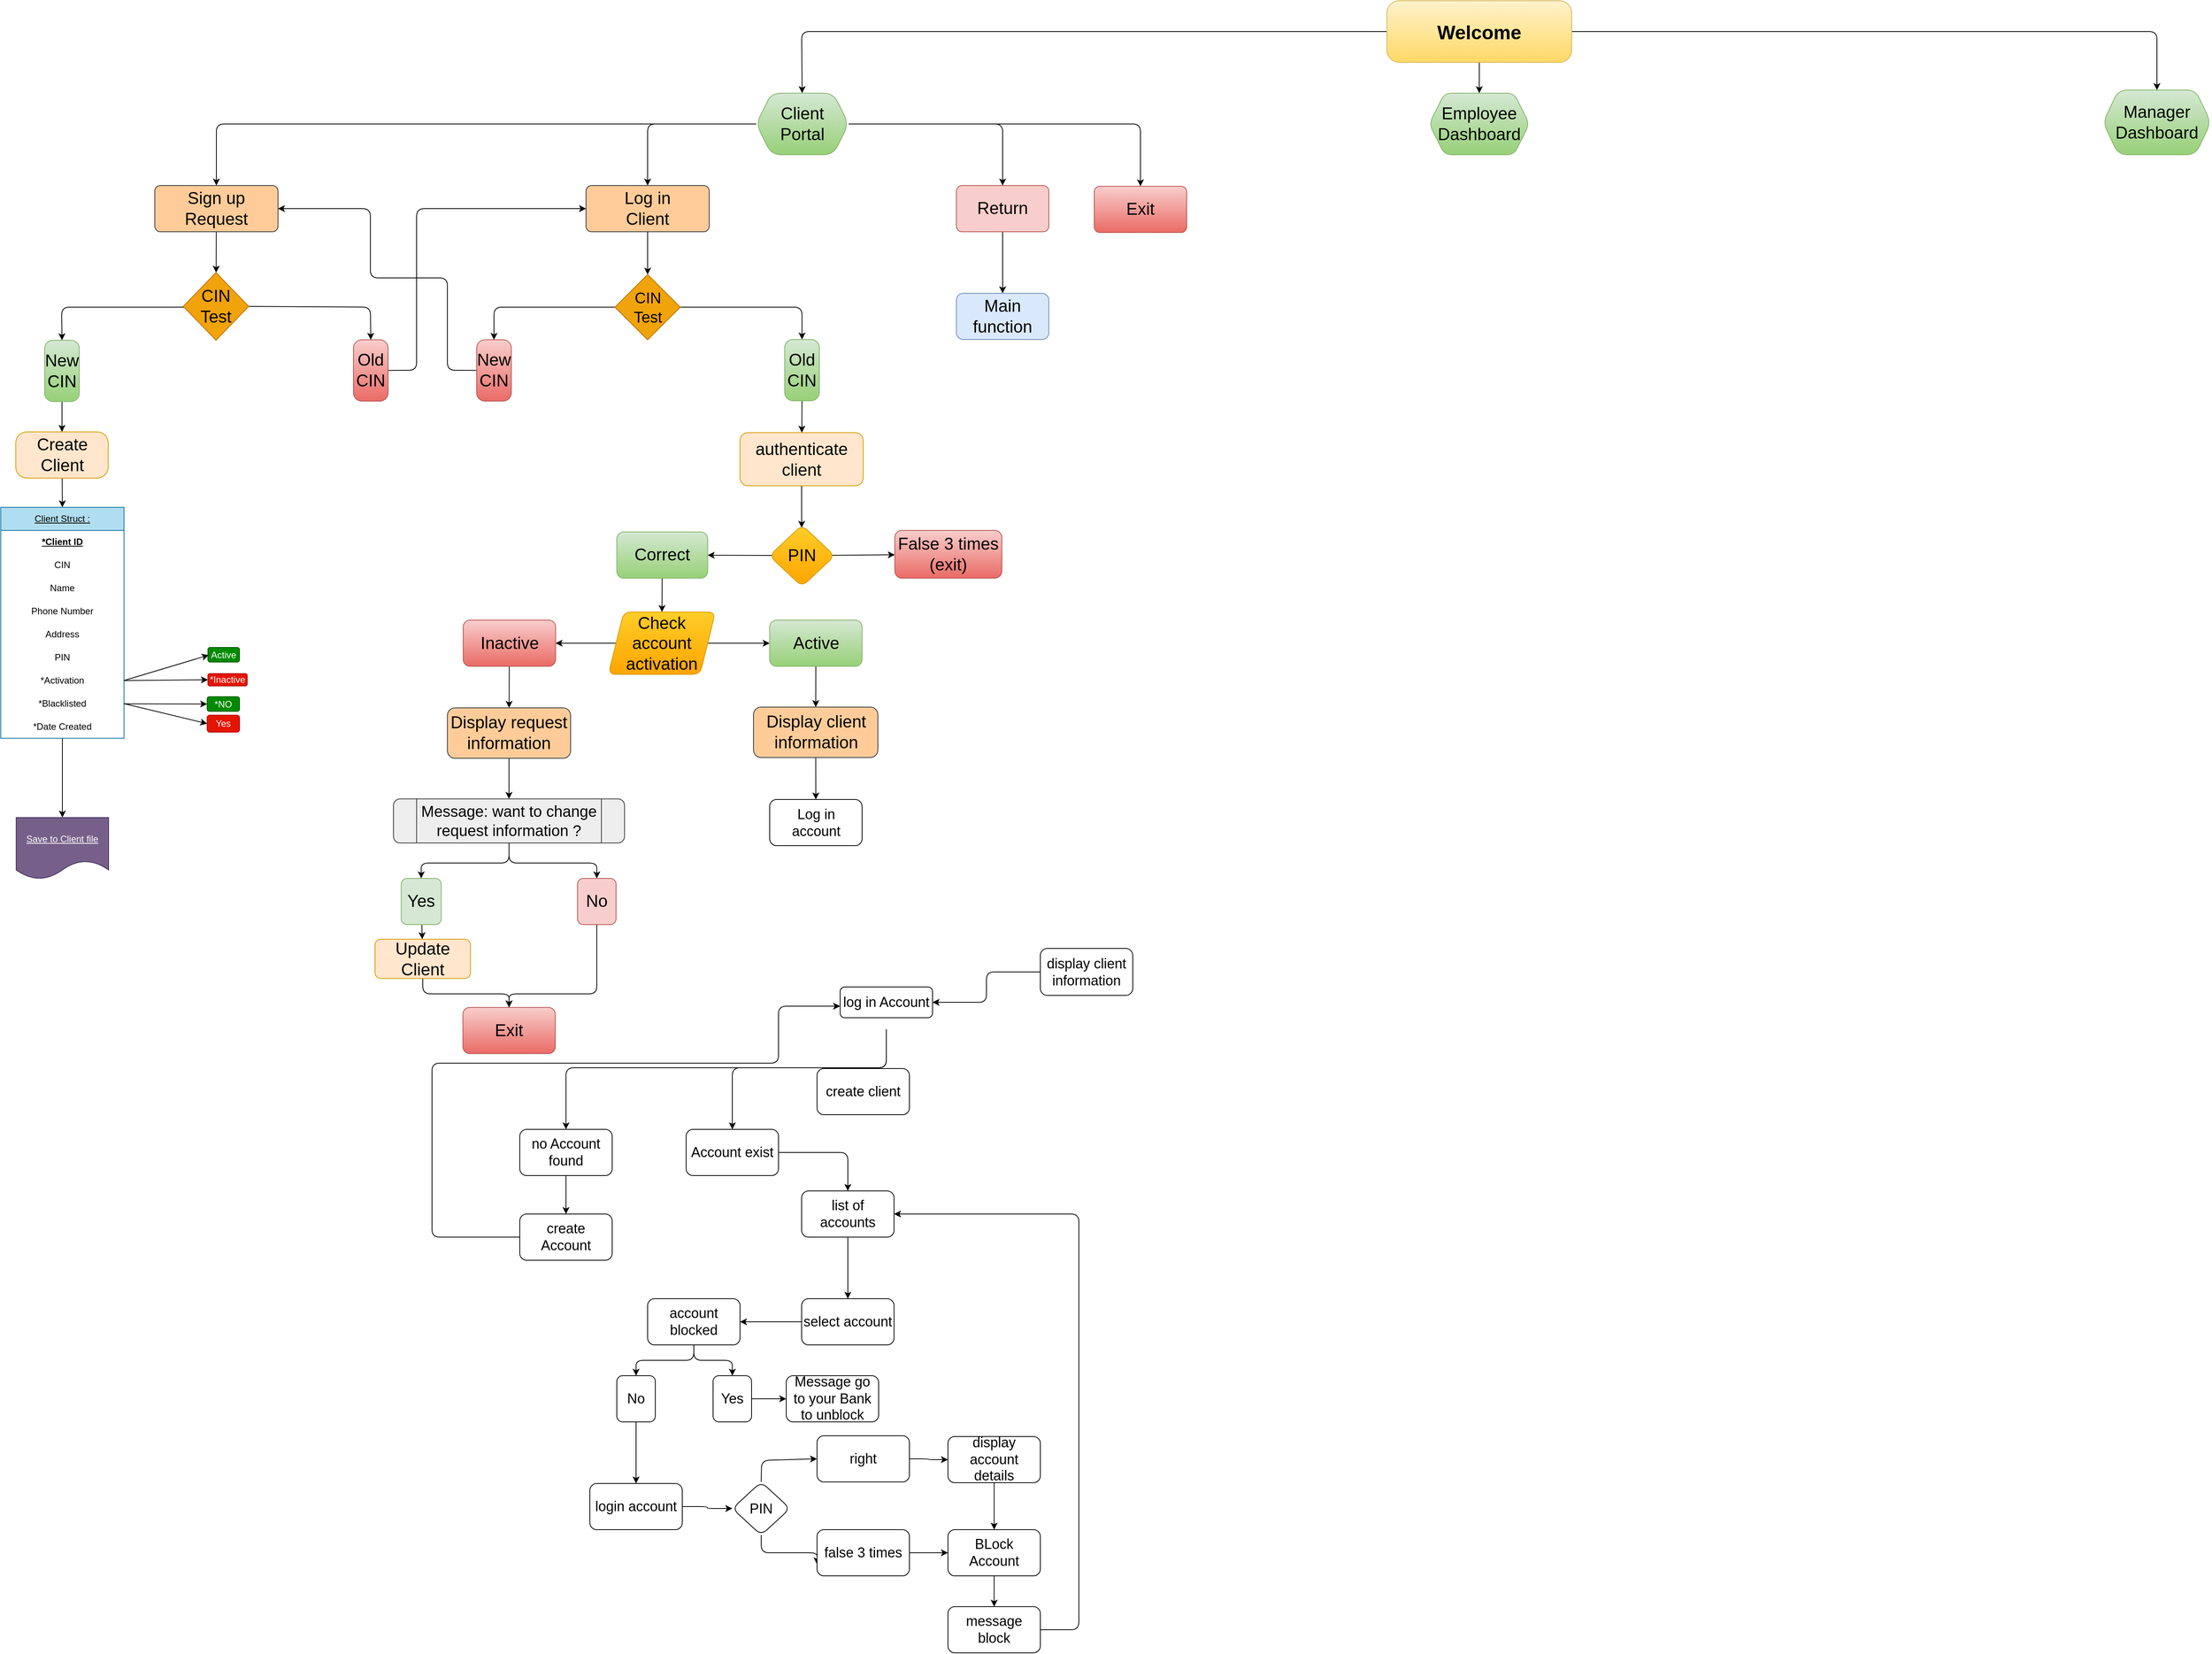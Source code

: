<mxfile>
    <diagram id="741Hk9d9JGMTM8NXiiLr" name="Page-1">
        <mxGraphModel dx="2533" dy="364" grid="1" gridSize="10" guides="1" tooltips="1" connect="1" arrows="1" fold="1" page="1" pageScale="1" pageWidth="850" pageHeight="1100" math="0" shadow="0">
            <root>
                <mxCell id="0"/>
                <mxCell id="1" parent="0"/>
                <mxCell id="2" value="" style="edgeStyle=none;html=1;exitX=0;exitY=0.5;exitDx=0;exitDy=0;fontSize=18;" parent="1" source="6" target="3" edge="1">
                    <mxGeometry relative="1" as="geometry">
                        <mxPoint x="280" y="40" as="sourcePoint"/>
                        <Array as="points">
                            <mxPoint x="180" y="80"/>
                            <mxPoint y="80"/>
                        </Array>
                    </mxGeometry>
                </mxCell>
                <mxCell id="84" value="" style="edgeStyle=none;html=1;fontSize=18;" parent="1" source="3" target="83" edge="1">
                    <mxGeometry relative="1" as="geometry">
                        <Array as="points">
                            <mxPoint x="261" y="200"/>
                        </Array>
                    </mxGeometry>
                </mxCell>
                <mxCell id="85" style="edgeStyle=none;html=1;exitX=1;exitY=0.5;exitDx=0;exitDy=0;entryX=0.5;entryY=0;entryDx=0;entryDy=0;fontSize=18;" parent="1" source="3" target="30" edge="1">
                    <mxGeometry relative="1" as="geometry">
                        <Array as="points">
                            <mxPoint x="440" y="200"/>
                        </Array>
                    </mxGeometry>
                </mxCell>
                <mxCell id="86" style="edgeStyle=none;html=1;fontSize=18;entryX=0.5;entryY=0;entryDx=0;entryDy=0;" parent="1" source="3" target="16" edge="1">
                    <mxGeometry relative="1" as="geometry">
                        <mxPoint x="-196" y="281" as="targetPoint"/>
                        <Array as="points">
                            <mxPoint x="-200" y="200"/>
                        </Array>
                    </mxGeometry>
                </mxCell>
                <mxCell id="87" style="edgeStyle=none;html=1;exitX=0;exitY=0.5;exitDx=0;exitDy=0;entryX=0.5;entryY=0;entryDx=0;entryDy=0;fontSize=18;" parent="1" source="3" target="19" edge="1">
                    <mxGeometry relative="1" as="geometry">
                        <Array as="points">
                            <mxPoint x="-760" y="200"/>
                        </Array>
                    </mxGeometry>
                </mxCell>
                <mxCell id="3" value="&lt;font color=&quot;#000000&quot; style=&quot;font-size: 22px;&quot;&gt;Client Portal&lt;/font&gt;" style="shape=hexagon;perimeter=hexagonPerimeter2;whiteSpace=wrap;html=1;fixedSize=1;rounded=1;arcSize=26;fontSize=18;fillColor=#d5e8d4;strokeColor=#82b366;gradientColor=#97d077;" parent="1" vertex="1">
                    <mxGeometry x="-59" y="160" width="120" height="80" as="geometry"/>
                </mxCell>
                <mxCell id="4" value="&lt;font color=&quot;#000000&quot; style=&quot;font-size: 22px;&quot;&gt;Employee Dashboard&lt;/font&gt;" style="shape=hexagon;perimeter=hexagonPerimeter2;whiteSpace=wrap;html=1;fixedSize=1;rounded=1;arcSize=19;fontSize=18;fillColor=#d5e8d4;strokeColor=#82b366;gradientColor=#97d077;" parent="1" vertex="1">
                    <mxGeometry x="815" y="160" width="130" height="80" as="geometry"/>
                </mxCell>
                <mxCell id="5" value="&lt;font color=&quot;#000000&quot; style=&quot;font-size: 22px;&quot;&gt;Manager Dashboard&lt;/font&gt;" style="shape=hexagon;perimeter=hexagonPerimeter2;whiteSpace=wrap;html=1;fixedSize=1;rounded=1;arcSize=24;fontSize=18;fillColor=#d5e8d4;strokeColor=#82b366;gradientColor=#97d077;" parent="1" vertex="1">
                    <mxGeometry x="1690" y="156" width="140" height="84" as="geometry"/>
                </mxCell>
                <mxCell id="7" value="" style="edgeStyle=none;html=1;fontSize=18;" parent="1" source="6" target="4" edge="1">
                    <mxGeometry relative="1" as="geometry"/>
                </mxCell>
                <mxCell id="8" style="edgeStyle=none;html=1;exitX=1;exitY=0.5;exitDx=0;exitDy=0;fontSize=18;" parent="1" source="6" target="5" edge="1">
                    <mxGeometry relative="1" as="geometry">
                        <Array as="points">
                            <mxPoint x="700" y="80"/>
                            <mxPoint x="1760" y="80"/>
                        </Array>
                    </mxGeometry>
                </mxCell>
                <mxCell id="6" value="&lt;b&gt;&lt;font color=&quot;#000000&quot; style=&quot;font-size: 25px;&quot;&gt;Welcome&lt;/font&gt;&lt;/b&gt;" style="rounded=1;whiteSpace=wrap;html=1;arcSize=20;fontSize=18;fillColor=#fff2cc;strokeColor=#d6b656;gradientColor=#ffd966;" parent="1" vertex="1">
                    <mxGeometry x="760" y="40" width="240" height="80" as="geometry"/>
                </mxCell>
                <mxCell id="15" value="" style="edgeStyle=orthogonalEdgeStyle;html=1;fontSize=18;" parent="1" source="16" target="78" edge="1">
                    <mxGeometry relative="1" as="geometry"/>
                </mxCell>
                <mxCell id="16" value="&lt;font color=&quot;#000000&quot; style=&quot;font-size: 22px;&quot;&gt;Log in&lt;br&gt;Client&lt;/font&gt;" style="rounded=1;whiteSpace=wrap;html=1;fontSize=18;fillColor=#ffcc99;strokeColor=#36393d;arcSize=12;" parent="1" vertex="1">
                    <mxGeometry x="-280" y="280" width="160" height="60" as="geometry"/>
                </mxCell>
                <mxCell id="18" value="" style="edgeStyle=none;html=1;fontSize=18;" parent="1" source="19" target="44" edge="1">
                    <mxGeometry relative="1" as="geometry"/>
                </mxCell>
                <mxCell id="19" value="&lt;font color=&quot;#000000&quot; style=&quot;font-size: 22px;&quot;&gt;Sign up&lt;br&gt;Request&lt;/font&gt;" style="rounded=1;whiteSpace=wrap;html=1;fontSize=18;arcSize=12;fillColor=#ffcc99;strokeColor=#36393d;" parent="1" vertex="1">
                    <mxGeometry x="-840" y="280" width="160" height="60" as="geometry"/>
                </mxCell>
                <mxCell id="88" style="edgeStyle=none;html=1;entryX=0;entryY=0.5;entryDx=0;entryDy=0;fontSize=18;exitX=1;exitY=0.5;exitDx=0;exitDy=0;" parent="1" source="89" target="16" edge="1">
                    <mxGeometry relative="1" as="geometry">
                        <mxPoint x="-540" y="520" as="sourcePoint"/>
                        <Array as="points">
                            <mxPoint x="-500" y="520"/>
                            <mxPoint x="-500" y="310"/>
                        </Array>
                    </mxGeometry>
                </mxCell>
                <mxCell id="25" value="create client" style="rounded=1;whiteSpace=wrap;html=1;fontSize=18;" parent="1" vertex="1">
                    <mxGeometry x="20" y="1427" width="120" height="60" as="geometry"/>
                </mxCell>
                <mxCell id="26" value="" style="edgeStyle=none;html=1;entryX=0.5;entryY=0;entryDx=0;entryDy=0;fontSize=18;" parent="1" source="27" target="29" edge="1">
                    <mxGeometry relative="1" as="geometry">
                        <mxPoint x="50" y="1522" as="targetPoint"/>
                        <Array as="points">
                            <mxPoint x="60" y="1536"/>
                        </Array>
                    </mxGeometry>
                </mxCell>
                <mxCell id="27" value="Account exist" style="rounded=1;whiteSpace=wrap;html=1;fontSize=18;" parent="1" vertex="1">
                    <mxGeometry x="-150" y="1506" width="120" height="60" as="geometry"/>
                </mxCell>
                <mxCell id="28" value="" style="edgeStyle=none;html=1;fontSize=18;" parent="1" source="29" target="32" edge="1">
                    <mxGeometry relative="1" as="geometry"/>
                </mxCell>
                <mxCell id="29" value="list of accounts" style="rounded=1;whiteSpace=wrap;html=1;fontSize=18;" parent="1" vertex="1">
                    <mxGeometry y="1586" width="120" height="60" as="geometry"/>
                </mxCell>
                <mxCell id="30" value="&lt;font style=&quot;font-size: 22px;&quot; color=&quot;#000000&quot;&gt;Exit&lt;/font&gt;" style="whiteSpace=wrap;html=1;rounded=1;fontSize=18;fillColor=#f8cecc;strokeColor=#b85450;arcSize=12;gradientColor=#ea6b66;" parent="1" vertex="1">
                    <mxGeometry x="380" y="281" width="120" height="60" as="geometry"/>
                </mxCell>
                <mxCell id="31" value="" style="edgeStyle=none;html=1;fontSize=18;" parent="1" source="32" target="35" edge="1">
                    <mxGeometry relative="1" as="geometry"/>
                </mxCell>
                <mxCell id="32" value="select account" style="whiteSpace=wrap;html=1;rounded=1;fontSize=18;" parent="1" vertex="1">
                    <mxGeometry y="1726" width="120" height="60" as="geometry"/>
                </mxCell>
                <mxCell id="33" value="" style="edgeStyle=none;html=1;fontSize=18;" parent="1" source="35" target="37" edge="1">
                    <mxGeometry relative="1" as="geometry">
                        <Array as="points">
                            <mxPoint x="-140" y="1806"/>
                            <mxPoint x="-215" y="1806"/>
                        </Array>
                    </mxGeometry>
                </mxCell>
                <mxCell id="34" value="" style="edgeStyle=none;html=1;exitX=0.5;exitY=1;exitDx=0;exitDy=0;fontSize=18;" parent="1" source="35" target="39" edge="1">
                    <mxGeometry relative="1" as="geometry">
                        <Array as="points">
                            <mxPoint x="-140" y="1806"/>
                            <mxPoint x="-90" y="1806"/>
                        </Array>
                    </mxGeometry>
                </mxCell>
                <mxCell id="35" value="account blocked" style="whiteSpace=wrap;html=1;rounded=1;fontSize=18;" parent="1" vertex="1">
                    <mxGeometry x="-200" y="1726" width="120" height="60" as="geometry"/>
                </mxCell>
                <mxCell id="36" value="" style="edgeStyle=none;html=1;fontSize=18;" parent="1" source="37" target="41" edge="1">
                    <mxGeometry relative="1" as="geometry"/>
                </mxCell>
                <mxCell id="37" value="No" style="whiteSpace=wrap;html=1;rounded=1;fontSize=18;" parent="1" vertex="1">
                    <mxGeometry x="-240" y="1826" width="50" height="60" as="geometry"/>
                </mxCell>
                <mxCell id="38" value="" style="edgeStyle=none;html=1;fontSize=18;" parent="1" source="39" target="81" edge="1">
                    <mxGeometry relative="1" as="geometry"/>
                </mxCell>
                <mxCell id="39" value="Yes" style="whiteSpace=wrap;html=1;rounded=1;fontSize=18;" parent="1" vertex="1">
                    <mxGeometry x="-115" y="1826" width="50" height="60" as="geometry"/>
                </mxCell>
                <mxCell id="40" value="" style="edgeStyle=orthogonalEdgeStyle;html=1;fontSize=18;" parent="1" source="41" target="69" edge="1">
                    <mxGeometry relative="1" as="geometry"/>
                </mxCell>
                <mxCell id="41" value="login account" style="whiteSpace=wrap;html=1;rounded=1;fontSize=18;" parent="1" vertex="1">
                    <mxGeometry x="-275" y="1966" width="120" height="60" as="geometry"/>
                </mxCell>
                <mxCell id="42" style="edgeStyle=none;html=1;exitX=0;exitY=0.5;exitDx=0;exitDy=0;fontSize=18;entryX=0.5;entryY=0;entryDx=0;entryDy=0;" parent="1" target="92" edge="1">
                    <mxGeometry relative="1" as="geometry">
                        <mxPoint x="-801" y="438" as="sourcePoint"/>
                        <mxPoint x="-964.5" y="488" as="targetPoint"/>
                        <Array as="points">
                            <mxPoint x="-961" y="438"/>
                        </Array>
                    </mxGeometry>
                </mxCell>
                <mxCell id="43" style="edgeStyle=none;html=1;exitX=1;exitY=0.5;exitDx=0;exitDy=0;fontSize=18;entryX=0.5;entryY=0;entryDx=0;entryDy=0;" parent="1" source="44" target="89" edge="1">
                    <mxGeometry relative="1" as="geometry">
                        <mxPoint x="-560" y="480" as="targetPoint"/>
                        <Array as="points">
                            <mxPoint x="-560" y="438"/>
                        </Array>
                    </mxGeometry>
                </mxCell>
                <mxCell id="44" value="&lt;font style=&quot;font-size: 22px;&quot;&gt;CIN&lt;br&gt;Test&lt;/font&gt;" style="rhombus;whiteSpace=wrap;html=1;rounded=1;fontSize=18;arcSize=0;fillColor=#f0a30a;fontColor=#000000;strokeColor=#BD7000;" parent="1" vertex="1">
                    <mxGeometry x="-803" y="393" width="85" height="88" as="geometry"/>
                </mxCell>
                <mxCell id="93" style="edgeStyle=none;html=1;fontSize=18;" parent="1" source="46" edge="1">
                    <mxGeometry relative="1" as="geometry">
                        <mxPoint x="-402.5" y="560" as="targetPoint"/>
                    </mxGeometry>
                </mxCell>
                <mxCell id="161" style="edgeStyle=none;html=1;entryX=1;entryY=0.5;entryDx=0;entryDy=0;" parent="1" source="46" target="19" edge="1">
                    <mxGeometry relative="1" as="geometry">
                        <mxPoint x="-680.0" y="310" as="targetPoint"/>
                        <Array as="points">
                            <mxPoint x="-460" y="520"/>
                            <mxPoint x="-460" y="400"/>
                            <mxPoint x="-560" y="400"/>
                            <mxPoint x="-560" y="310"/>
                        </Array>
                    </mxGeometry>
                </mxCell>
                <mxCell id="46" value="&lt;font style=&quot;font-size: 22px;&quot; color=&quot;#000000&quot;&gt;New&lt;br&gt;CIN&lt;/font&gt;" style="whiteSpace=wrap;html=1;rounded=1;fontSize=18;arcSize=24;fillColor=#f8cecc;strokeColor=#b85450;gradientColor=#ea6b66;" parent="1" vertex="1">
                    <mxGeometry x="-422" y="480.38" width="45" height="79.62" as="geometry"/>
                </mxCell>
                <mxCell id="47" style="edgeStyle=none;html=1;exitX=1;exitY=0.5;exitDx=0;exitDy=0;entryX=1;entryY=0.5;entryDx=0;entryDy=0;fontSize=18;" parent="1" source="82" target="29" edge="1">
                    <mxGeometry relative="1" as="geometry">
                        <Array as="points">
                            <mxPoint x="360" y="2156"/>
                            <mxPoint x="360" y="1616"/>
                        </Array>
                    </mxGeometry>
                </mxCell>
                <mxCell id="48" value="" style="edgeStyle=none;html=1;fontSize=18;" parent="1" source="49" target="82" edge="1">
                    <mxGeometry relative="1" as="geometry"/>
                </mxCell>
                <mxCell id="49" value="BLock Account" style="whiteSpace=wrap;html=1;rounded=1;fontSize=18;" parent="1" vertex="1">
                    <mxGeometry x="190" y="2026" width="120" height="60" as="geometry"/>
                </mxCell>
                <mxCell id="50" value="" style="edgeStyle=none;html=1;fontSize=18;" parent="1" source="51" target="53" edge="1">
                    <mxGeometry relative="1" as="geometry"/>
                </mxCell>
                <mxCell id="51" value="no Account found" style="whiteSpace=wrap;html=1;rounded=1;fontSize=18;" parent="1" vertex="1">
                    <mxGeometry x="-366" y="1506" width="120" height="60" as="geometry"/>
                </mxCell>
                <mxCell id="52" style="html=1;exitX=0;exitY=0.5;exitDx=0;exitDy=0;entryX=0;entryY=0.25;entryDx=0;entryDy=0;fontSize=18;" parent="1" source="53" edge="1">
                    <mxGeometry relative="1" as="geometry">
                        <Array as="points">
                            <mxPoint x="-480" y="1646"/>
                            <mxPoint x="-480" y="1420"/>
                            <mxPoint x="-440" y="1420"/>
                            <mxPoint x="-30" y="1420"/>
                            <mxPoint x="-30" y="1346"/>
                        </Array>
                        <mxPoint x="50" y="1346.0" as="targetPoint"/>
                    </mxGeometry>
                </mxCell>
                <mxCell id="53" value="create Account" style="whiteSpace=wrap;html=1;rounded=1;fontSize=18;" parent="1" vertex="1">
                    <mxGeometry x="-366" y="1616" width="120" height="60" as="geometry"/>
                </mxCell>
                <mxCell id="54" style="edgeStyle=orthogonalEdgeStyle;html=1;exitX=0;exitY=0.5;exitDx=0;exitDy=0;entryX=1;entryY=0.5;entryDx=0;entryDy=0;fontSize=18;" parent="1" source="55" target="58" edge="1">
                    <mxGeometry relative="1" as="geometry"/>
                </mxCell>
                <mxCell id="55" value="display client information" style="whiteSpace=wrap;html=1;rounded=1;fontSize=18;" parent="1" vertex="1">
                    <mxGeometry x="310" y="1271" width="120" height="61" as="geometry"/>
                </mxCell>
                <mxCell id="56" style="edgeStyle=orthogonalEdgeStyle;html=1;exitX=0.5;exitY=1;exitDx=0;exitDy=0;fontSize=18;" parent="1" target="51" edge="1">
                    <mxGeometry relative="1" as="geometry">
                        <Array as="points">
                            <mxPoint x="110" y="1426"/>
                            <mxPoint x="-306" y="1426"/>
                        </Array>
                        <mxPoint x="110" y="1376.0" as="sourcePoint"/>
                    </mxGeometry>
                </mxCell>
                <mxCell id="57" style="edgeStyle=orthogonalEdgeStyle;html=1;exitX=0.5;exitY=1;exitDx=0;exitDy=0;entryX=0.5;entryY=0;entryDx=0;entryDy=0;fontSize=18;" parent="1" target="27" edge="1">
                    <mxGeometry relative="1" as="geometry">
                        <mxPoint x="-90" y="1496" as="targetPoint"/>
                        <Array as="points">
                            <mxPoint x="110" y="1426"/>
                            <mxPoint x="-90" y="1426"/>
                        </Array>
                        <mxPoint x="110" y="1376.0" as="sourcePoint"/>
                    </mxGeometry>
                </mxCell>
                <mxCell id="58" value="log in Account" style="rounded=1;whiteSpace=wrap;html=1;fontSize=18;" parent="1" vertex="1">
                    <mxGeometry x="50" y="1321" width="120" height="40" as="geometry"/>
                </mxCell>
                <mxCell id="59" value="" style="edgeStyle=orthogonalEdgeStyle;html=1;fontSize=18;entryX=0.495;entryY=0.044;entryDx=0;entryDy=0;entryPerimeter=0;" parent="1" source="60" target="63" edge="1">
                    <mxGeometry relative="1" as="geometry">
                        <mxPoint x="1" y="720" as="targetPoint"/>
                    </mxGeometry>
                </mxCell>
                <mxCell id="60" value="&lt;font color=&quot;#000000&quot; style=&quot;font-size: 22px;&quot;&gt;authenticate client&lt;/font&gt;" style="whiteSpace=wrap;html=1;rounded=1;fontSize=18;fillColor=#ffe6cc;strokeColor=#d79b00;" parent="1" vertex="1">
                    <mxGeometry x="-80" y="601" width="160" height="69" as="geometry"/>
                </mxCell>
                <mxCell id="167" value="" style="edgeStyle=none;html=1;exitX=0.96;exitY=0.492;exitDx=0;exitDy=0;exitPerimeter=0;" parent="1" source="63" target="66" edge="1">
                    <mxGeometry relative="1" as="geometry"/>
                </mxCell>
                <mxCell id="168" value="" style="edgeStyle=none;html=1;exitX=0.043;exitY=0.493;exitDx=0;exitDy=0;exitPerimeter=0;" parent="1" source="63" target="65" edge="1">
                    <mxGeometry relative="1" as="geometry"/>
                </mxCell>
                <mxCell id="63" value="&lt;font color=&quot;#000000&quot; style=&quot;font-size: 22px;&quot;&gt;PIN&lt;/font&gt;" style="rhombus;whiteSpace=wrap;html=1;rounded=1;fontSize=18;fillColor=#ffcd28;gradientColor=#ffa500;strokeColor=#d79b00;" parent="1" vertex="1">
                    <mxGeometry x="-42" y="721" width="85" height="80" as="geometry"/>
                </mxCell>
                <mxCell id="175" value="" style="edgeStyle=none;html=1;" parent="1" source="65" target="174" edge="1">
                    <mxGeometry relative="1" as="geometry"/>
                </mxCell>
                <mxCell id="65" value="&lt;font color=&quot;#000000&quot; style=&quot;font-size: 22px;&quot;&gt;Correct&lt;/font&gt;" style="whiteSpace=wrap;html=1;rounded=1;fontSize=18;fillColor=#d5e8d4;gradientColor=#97d077;strokeColor=#82b366;" parent="1" vertex="1">
                    <mxGeometry x="-240" y="730" width="118" height="60" as="geometry"/>
                </mxCell>
                <mxCell id="66" value="&lt;font color=&quot;#000000&quot; style=&quot;font-size: 22px;&quot;&gt;False 3 times (exit)&lt;/font&gt;" style="whiteSpace=wrap;html=1;rounded=1;fontSize=18;fillColor=#f8cecc;gradientColor=#ea6b66;strokeColor=#b85450;" parent="1" vertex="1">
                    <mxGeometry x="121" y="728" width="139" height="62" as="geometry"/>
                </mxCell>
                <mxCell id="67" style="edgeStyle=orthogonalEdgeStyle;html=1;exitX=0.5;exitY=1;exitDx=0;exitDy=0;entryX=0;entryY=0.75;entryDx=0;entryDy=0;fontSize=18;" parent="1" source="69" target="71" edge="1">
                    <mxGeometry relative="1" as="geometry">
                        <Array as="points">
                            <mxPoint x="-52" y="2056"/>
                            <mxPoint x="20" y="2056"/>
                        </Array>
                    </mxGeometry>
                </mxCell>
                <mxCell id="68" style="edgeStyle=none;html=1;exitX=0.5;exitY=0;exitDx=0;exitDy=0;entryX=0;entryY=0.5;entryDx=0;entryDy=0;fontSize=18;" parent="1" source="69" target="73" edge="1">
                    <mxGeometry relative="1" as="geometry">
                        <Array as="points">
                            <mxPoint x="-52" y="1936"/>
                        </Array>
                    </mxGeometry>
                </mxCell>
                <mxCell id="69" value="PIN" style="rhombus;whiteSpace=wrap;html=1;rounded=1;fontSize=18;" parent="1" vertex="1">
                    <mxGeometry x="-90" y="1964" width="75" height="69" as="geometry"/>
                </mxCell>
                <mxCell id="70" value="" style="edgeStyle=orthogonalEdgeStyle;html=1;fontSize=18;" parent="1" source="71" target="49" edge="1">
                    <mxGeometry relative="1" as="geometry"/>
                </mxCell>
                <mxCell id="71" value="false 3 times" style="whiteSpace=wrap;html=1;rounded=1;fontSize=18;" parent="1" vertex="1">
                    <mxGeometry x="20" y="2026" width="120" height="60" as="geometry"/>
                </mxCell>
                <mxCell id="72" value="" style="edgeStyle=orthogonalEdgeStyle;html=1;fontSize=18;" parent="1" source="73" target="75" edge="1">
                    <mxGeometry relative="1" as="geometry"/>
                </mxCell>
                <mxCell id="73" value="right" style="whiteSpace=wrap;html=1;rounded=1;fontSize=18;" parent="1" vertex="1">
                    <mxGeometry x="20" y="1904" width="120" height="60" as="geometry"/>
                </mxCell>
                <mxCell id="74" value="" style="edgeStyle=none;html=1;fontSize=18;" parent="1" source="75" target="49" edge="1">
                    <mxGeometry relative="1" as="geometry"/>
                </mxCell>
                <mxCell id="75" value="display account details" style="whiteSpace=wrap;html=1;rounded=1;fontSize=18;" parent="1" vertex="1">
                    <mxGeometry x="190" y="1905" width="120" height="60" as="geometry"/>
                </mxCell>
                <mxCell id="76" value="" style="edgeStyle=orthogonalEdgeStyle;html=1;fontSize=18;entryX=0.5;entryY=0;entryDx=0;entryDy=0;" parent="1" source="78" target="46" edge="1">
                    <mxGeometry relative="1" as="geometry">
                        <mxPoint x="-400" y="470" as="targetPoint"/>
                        <Array as="points">
                            <mxPoint x="-400" y="438"/>
                        </Array>
                    </mxGeometry>
                </mxCell>
                <mxCell id="77" value="" style="edgeStyle=orthogonalEdgeStyle;html=1;fontSize=18;entryX=0.5;entryY=0;entryDx=0;entryDy=0;" parent="1" source="78" target="208" edge="1">
                    <mxGeometry relative="1" as="geometry">
                        <mxPoint y="488" as="targetPoint"/>
                    </mxGeometry>
                </mxCell>
                <mxCell id="78" value="&lt;font style=&quot;font-size: 20px;&quot;&gt;CIN&lt;br&gt;Test&lt;/font&gt;" style="rhombus;whiteSpace=wrap;html=1;fontSize=18;fillColor=#f0a30a;fontColor=#000000;strokeColor=#BD7000;" parent="1" vertex="1">
                    <mxGeometry x="-242.5" y="395.63" width="85" height="84.75" as="geometry"/>
                </mxCell>
                <mxCell id="166" value="" style="edgeStyle=none;html=1;exitX=0.5;exitY=1;exitDx=0;exitDy=0;" parent="1" source="208" target="60" edge="1">
                    <mxGeometry relative="1" as="geometry">
                        <mxPoint y="570" as="sourcePoint"/>
                    </mxGeometry>
                </mxCell>
                <mxCell id="81" value="Message go to your Bank to unblock" style="whiteSpace=wrap;html=1;rounded=1;fontSize=18;" parent="1" vertex="1">
                    <mxGeometry x="-20" y="1826" width="120" height="60" as="geometry"/>
                </mxCell>
                <mxCell id="82" value="message block" style="whiteSpace=wrap;html=1;rounded=1;fontSize=18;" parent="1" vertex="1">
                    <mxGeometry x="190" y="2126" width="120" height="60" as="geometry"/>
                </mxCell>
                <mxCell id="202" value="" style="edgeStyle=none;html=1;" parent="1" source="83" target="201" edge="1">
                    <mxGeometry relative="1" as="geometry"/>
                </mxCell>
                <mxCell id="83" value="&lt;font color=&quot;#000000&quot; style=&quot;font-size: 22px;&quot;&gt;Return&lt;/font&gt;" style="whiteSpace=wrap;html=1;rounded=1;fontSize=18;fillColor=#f8cecc;strokeColor=#b85450;arcSize=12;" parent="1" vertex="1">
                    <mxGeometry x="201" y="280" width="120" height="60" as="geometry"/>
                </mxCell>
                <mxCell id="89" value="&lt;font style=&quot;font-size: 22px;&quot; color=&quot;#000000&quot;&gt;Old&lt;br&gt;CIN&lt;/font&gt;" style="whiteSpace=wrap;html=1;rounded=1;fontSize=18;arcSize=24;fillColor=#f8cecc;strokeColor=#b85450;gradientColor=#ea6b66;" parent="1" vertex="1">
                    <mxGeometry x="-582" y="480.38" width="45" height="79.62" as="geometry"/>
                </mxCell>
                <mxCell id="148" value="" style="edgeStyle=none;html=1;" parent="1" source="92" target="147" edge="1">
                    <mxGeometry relative="1" as="geometry"/>
                </mxCell>
                <mxCell id="92" value="&lt;font style=&quot;font-size: 22px;&quot; color=&quot;#000000&quot;&gt;New&lt;br&gt;CIN&lt;/font&gt;" style="whiteSpace=wrap;html=1;rounded=1;fontSize=18;arcSize=24;fillColor=#d5e8d4;strokeColor=#82b366;gradientColor=#97d077;" parent="1" vertex="1">
                    <mxGeometry x="-983" y="481" width="45" height="79.62" as="geometry"/>
                </mxCell>
                <mxCell id="158" value="" style="edgeStyle=none;html=1;" parent="1" source="115" target="157" edge="1">
                    <mxGeometry relative="1" as="geometry"/>
                </mxCell>
                <mxCell id="115" value="Client Struct :" style="swimlane;fontStyle=4;childLayout=stackLayout;horizontal=1;startSize=30;horizontalStack=0;resizeParent=1;resizeParentMax=0;resizeLast=0;collapsible=1;marginBottom=0;whiteSpace=wrap;html=1;fillColor=#b1ddf0;strokeColor=#10739e;" parent="1" vertex="1">
                    <mxGeometry x="-1040" y="698" width="160" height="300" as="geometry">
                        <mxRectangle x="-1040" y="698" width="60" height="30" as="alternateBounds"/>
                    </mxGeometry>
                </mxCell>
                <mxCell id="116" value="&lt;b&gt;&lt;u&gt;*Client ID&lt;/u&gt;&lt;/b&gt;" style="text;strokeColor=none;fillColor=none;align=center;verticalAlign=middle;spacingLeft=4;spacingRight=4;overflow=hidden;points=[[0,0.5],[1,0.5]];portConstraint=eastwest;rotatable=0;whiteSpace=wrap;html=1;" parent="115" vertex="1">
                    <mxGeometry y="30" width="160" height="30" as="geometry"/>
                </mxCell>
                <mxCell id="117" value="CIN" style="text;strokeColor=none;fillColor=none;align=center;verticalAlign=middle;spacingLeft=4;spacingRight=4;overflow=hidden;points=[[0,0.5],[1,0.5]];portConstraint=eastwest;rotatable=0;whiteSpace=wrap;html=1;" parent="115" vertex="1">
                    <mxGeometry y="60" width="160" height="30" as="geometry"/>
                </mxCell>
                <mxCell id="118" value="Name" style="text;strokeColor=none;fillColor=none;align=center;verticalAlign=middle;spacingLeft=4;spacingRight=4;overflow=hidden;points=[[0,0.5],[1,0.5]];portConstraint=eastwest;rotatable=0;whiteSpace=wrap;html=1;" parent="115" vertex="1">
                    <mxGeometry y="90" width="160" height="30" as="geometry"/>
                </mxCell>
                <mxCell id="119" value="Phone Number" style="text;strokeColor=none;fillColor=none;align=center;verticalAlign=middle;spacingLeft=4;spacingRight=4;overflow=hidden;points=[[0,0.5],[1,0.5]];portConstraint=eastwest;rotatable=0;whiteSpace=wrap;html=1;fontStyle=0" parent="115" vertex="1">
                    <mxGeometry y="120" width="160" height="30" as="geometry"/>
                </mxCell>
                <mxCell id="121" value="Address" style="text;strokeColor=none;fillColor=none;align=center;verticalAlign=middle;spacingLeft=4;spacingRight=4;overflow=hidden;points=[[0,0.5],[1,0.5]];portConstraint=eastwest;rotatable=0;whiteSpace=wrap;html=1;" parent="115" vertex="1">
                    <mxGeometry y="150" width="160" height="30" as="geometry"/>
                </mxCell>
                <mxCell id="122" value="PIN" style="text;strokeColor=none;fillColor=none;align=center;verticalAlign=middle;spacingLeft=4;spacingRight=4;overflow=hidden;points=[[0,0.5],[1,0.5]];portConstraint=eastwest;rotatable=0;whiteSpace=wrap;html=1;" parent="115" vertex="1">
                    <mxGeometry y="180" width="160" height="30" as="geometry"/>
                </mxCell>
                <mxCell id="123" value="*Activation" style="text;strokeColor=none;fillColor=none;align=center;verticalAlign=middle;spacingLeft=4;spacingRight=4;overflow=hidden;points=[[0,0.5],[1,0.5]];portConstraint=eastwest;rotatable=0;whiteSpace=wrap;html=1;" parent="115" vertex="1">
                    <mxGeometry y="210" width="160" height="30" as="geometry"/>
                </mxCell>
                <mxCell id="132" value="*Blacklisted" style="text;strokeColor=none;fillColor=none;align=center;verticalAlign=middle;spacingLeft=4;spacingRight=4;overflow=hidden;points=[[0,0.5],[1,0.5]];portConstraint=eastwest;rotatable=0;whiteSpace=wrap;html=1;" parent="115" vertex="1">
                    <mxGeometry y="240" width="160" height="30" as="geometry"/>
                </mxCell>
                <mxCell id="133" value="*Date Created" style="text;strokeColor=none;fillColor=none;align=center;verticalAlign=middle;spacingLeft=4;spacingRight=4;overflow=hidden;points=[[0,0.5],[1,0.5]];portConstraint=eastwest;rotatable=0;whiteSpace=wrap;html=1;" parent="115" vertex="1">
                    <mxGeometry y="270" width="160" height="30" as="geometry"/>
                </mxCell>
                <mxCell id="138" value="Active" style="rounded=1;whiteSpace=wrap;html=1;fillColor=#008a00;fontColor=#ffffff;strokeColor=#005700;" parent="1" vertex="1">
                    <mxGeometry x="-771" y="880" width="41" height="19" as="geometry"/>
                </mxCell>
                <mxCell id="139" value="*Inactive" style="rounded=1;whiteSpace=wrap;html=1;fillColor=#e51400;fontColor=#ffffff;strokeColor=#B20000;" parent="1" vertex="1">
                    <mxGeometry x="-771" y="914" width="51" height="16" as="geometry"/>
                </mxCell>
                <mxCell id="156" value="" style="edgeStyle=none;html=1;entryX=0.5;entryY=0;entryDx=0;entryDy=0;" parent="1" source="147" target="115" edge="1">
                    <mxGeometry relative="1" as="geometry"/>
                </mxCell>
                <mxCell id="147" value="&lt;font color=&quot;#000000&quot; style=&quot;font-size: 22px;&quot;&gt;Create Client&lt;/font&gt;" style="rounded=1;whiteSpace=wrap;html=1;fontSize=18;arcSize=24;fillColor=#ffe6cc;strokeColor=#d79b00;" parent="1" vertex="1">
                    <mxGeometry x="-1020.5" y="600.0" width="120" height="60" as="geometry"/>
                </mxCell>
                <mxCell id="149" value="*NO" style="rounded=1;whiteSpace=wrap;html=1;fillColor=#008a00;fontColor=#ffffff;strokeColor=#005700;" parent="1" vertex="1">
                    <mxGeometry x="-772" y="944" width="42" height="19" as="geometry"/>
                </mxCell>
                <mxCell id="150" value="Yes" style="rounded=1;whiteSpace=wrap;html=1;fillColor=#e51400;fontColor=#ffffff;strokeColor=#B20000;" parent="1" vertex="1">
                    <mxGeometry x="-772" y="968" width="42" height="22" as="geometry"/>
                </mxCell>
                <mxCell id="151" style="edgeStyle=none;html=1;entryX=0;entryY=0.5;entryDx=0;entryDy=0;exitX=1;exitY=0.75;exitDx=0;exitDy=0;" parent="1" source="115" target="139" edge="1">
                    <mxGeometry relative="1" as="geometry"/>
                </mxCell>
                <mxCell id="153" style="edgeStyle=none;html=1;entryX=0;entryY=0.5;entryDx=0;entryDy=0;" parent="1" source="132" target="149" edge="1">
                    <mxGeometry relative="1" as="geometry"/>
                </mxCell>
                <mxCell id="157" value="Save to Client file" style="shape=document;whiteSpace=wrap;html=1;boundedLbl=1;fontStyle=4;startSize=30;fillColor=#76608a;fontColor=#ffffff;strokeColor=#432D57;" parent="1" vertex="1">
                    <mxGeometry x="-1020" y="1101" width="120" height="80" as="geometry"/>
                </mxCell>
                <mxCell id="159" style="edgeStyle=none;html=1;exitX=1;exitY=0.5;exitDx=0;exitDy=0;" parent="1" source="123" edge="1">
                    <mxGeometry relative="1" as="geometry">
                        <mxPoint x="-770" y="890" as="targetPoint"/>
                    </mxGeometry>
                </mxCell>
                <mxCell id="160" style="edgeStyle=none;html=1;entryX=0;entryY=0.5;entryDx=0;entryDy=0;exitX=1;exitY=0.5;exitDx=0;exitDy=0;" parent="1" source="132" target="150" edge="1">
                    <mxGeometry relative="1" as="geometry"/>
                </mxCell>
                <mxCell id="177" value="" style="edgeStyle=none;html=1;" parent="1" source="174" target="176" edge="1">
                    <mxGeometry relative="1" as="geometry"/>
                </mxCell>
                <mxCell id="185" value="" style="edgeStyle=none;html=1;" parent="1" source="174" target="184" edge="1">
                    <mxGeometry relative="1" as="geometry"/>
                </mxCell>
                <mxCell id="174" value="&lt;font color=&quot;#000000&quot; style=&quot;font-size: 22px;&quot;&gt;Check account activation&lt;/font&gt;" style="shape=parallelogram;perimeter=parallelogramPerimeter;whiteSpace=wrap;html=1;fixedSize=1;fontSize=18;rounded=1;fillColor=#ffcd28;gradientColor=#ffa500;strokeColor=#d79b00;" parent="1" vertex="1">
                    <mxGeometry x="-251" y="834" width="139" height="81" as="geometry"/>
                </mxCell>
                <mxCell id="179" value="" style="edgeStyle=none;html=1;" parent="1" source="176" target="178" edge="1">
                    <mxGeometry relative="1" as="geometry"/>
                </mxCell>
                <mxCell id="176" value="&lt;font color=&quot;#000000&quot; style=&quot;font-size: 22px;&quot;&gt;Inactive&lt;/font&gt;" style="whiteSpace=wrap;html=1;fontSize=18;rounded=1;fillColor=#f8cecc;gradientColor=#ea6b66;strokeColor=#b85450;" parent="1" vertex="1">
                    <mxGeometry x="-439.5" y="844.5" width="120" height="60" as="geometry"/>
                </mxCell>
                <mxCell id="181" value="" style="edgeStyle=none;html=1;" parent="1" source="178" target="180" edge="1">
                    <mxGeometry relative="1" as="geometry"/>
                </mxCell>
                <mxCell id="178" value="&lt;font color=&quot;#000000&quot; style=&quot;font-size: 22px;&quot;&gt;Display request information&lt;/font&gt;" style="whiteSpace=wrap;html=1;fontSize=18;rounded=1;fillColor=#ffcc99;strokeColor=#36393d;" parent="1" vertex="1">
                    <mxGeometry x="-460" y="958.5" width="160" height="65.5" as="geometry"/>
                </mxCell>
                <mxCell id="191" value="" style="edgeStyle=none;html=1;exitX=0.5;exitY=1;exitDx=0;exitDy=0;entryX=0.5;entryY=0;entryDx=0;entryDy=0;" parent="1" source="180" target="190" edge="1">
                    <mxGeometry relative="1" as="geometry">
                        <Array as="points">
                            <mxPoint x="-380" y="1160"/>
                            <mxPoint x="-494" y="1160"/>
                        </Array>
                    </mxGeometry>
                </mxCell>
                <mxCell id="193" style="edgeStyle=none;html=1;entryX=0.5;entryY=0;entryDx=0;entryDy=0;exitX=0.5;exitY=1;exitDx=0;exitDy=0;" parent="1" source="180" target="192" edge="1">
                    <mxGeometry relative="1" as="geometry">
                        <Array as="points">
                            <mxPoint x="-380" y="1160"/>
                            <mxPoint x="-266" y="1160"/>
                        </Array>
                    </mxGeometry>
                </mxCell>
                <mxCell id="180" value="&lt;font color=&quot;#000000&quot; style=&quot;font-size: 20px;&quot;&gt;Message: want to change request information ?&lt;/font&gt;" style="shape=process;whiteSpace=wrap;html=1;backgroundOutline=1;fontSize=18;rounded=1;fillColor=#eeeeee;strokeColor=#36393d;" parent="1" vertex="1">
                    <mxGeometry x="-530" y="1076.75" width="300" height="57.25" as="geometry"/>
                </mxCell>
                <mxCell id="182" value="&lt;font color=&quot;#000000&quot; style=&quot;font-size: 22px;&quot;&gt;Exit&lt;/font&gt;" style="rounded=1;whiteSpace=wrap;html=1;fontSize=18;fillColor=#f8cecc;gradientColor=#ea6b66;strokeColor=#b85450;" parent="1" vertex="1">
                    <mxGeometry x="-439.875" y="1347.625" width="120" height="60" as="geometry"/>
                </mxCell>
                <mxCell id="187" value="" style="edgeStyle=none;html=1;" parent="1" source="184" target="186" edge="1">
                    <mxGeometry relative="1" as="geometry"/>
                </mxCell>
                <mxCell id="184" value="&lt;font color=&quot;#000000&quot; style=&quot;font-size: 22px;&quot;&gt;Active&lt;/font&gt;" style="whiteSpace=wrap;html=1;fontSize=18;rounded=1;fillColor=#d5e8d4;gradientColor=#97d077;strokeColor=#82b366;" parent="1" vertex="1">
                    <mxGeometry x="-41.5" y="844.5" width="120" height="60" as="geometry"/>
                </mxCell>
                <mxCell id="189" value="" style="edgeStyle=none;html=1;" parent="1" source="186" target="188" edge="1">
                    <mxGeometry relative="1" as="geometry"/>
                </mxCell>
                <mxCell id="186" value="&lt;font color=&quot;#000000&quot; style=&quot;font-size: 22px;&quot;&gt;Display client information&lt;/font&gt;" style="whiteSpace=wrap;html=1;fontSize=18;rounded=1;fillColor=#ffcc99;strokeColor=#36393d;" parent="1" vertex="1">
                    <mxGeometry x="-62.5" y="957.5" width="161.5" height="65.5" as="geometry"/>
                </mxCell>
                <mxCell id="188" value="Log in&lt;br&gt;account" style="whiteSpace=wrap;html=1;fontSize=18;rounded=1;" parent="1" vertex="1">
                    <mxGeometry x="-41.5" y="1077.5" width="120" height="60" as="geometry"/>
                </mxCell>
                <mxCell id="198" value="" style="edgeStyle=none;html=1;" parent="1" source="190" target="195" edge="1">
                    <mxGeometry relative="1" as="geometry"/>
                </mxCell>
                <mxCell id="190" value="&lt;font color=&quot;#000000&quot; style=&quot;font-size: 22px;&quot;&gt;Yes&lt;/font&gt;" style="whiteSpace=wrap;html=1;fontSize=18;rounded=1;fillColor=#d5e8d4;strokeColor=#82b366;" parent="1" vertex="1">
                    <mxGeometry x="-520" y="1180" width="52" height="60" as="geometry"/>
                </mxCell>
                <mxCell id="200" style="edgeStyle=none;html=1;entryX=0.5;entryY=0;entryDx=0;entryDy=0;" parent="1" source="192" target="182" edge="1">
                    <mxGeometry relative="1" as="geometry">
                        <mxPoint x="-380" y="1340" as="targetPoint"/>
                        <Array as="points">
                            <mxPoint x="-266" y="1330"/>
                            <mxPoint x="-380" y="1330"/>
                        </Array>
                    </mxGeometry>
                </mxCell>
                <mxCell id="192" value="&lt;font color=&quot;#000000&quot; style=&quot;font-size: 22px;&quot;&gt;No&lt;/font&gt;" style="whiteSpace=wrap;html=1;fontSize=18;rounded=1;fillColor=#f8cecc;strokeColor=#b85450;" parent="1" vertex="1">
                    <mxGeometry x="-291" y="1180" width="50" height="60" as="geometry"/>
                </mxCell>
                <mxCell id="205" style="edgeStyle=none;html=1;entryX=0.5;entryY=0;entryDx=0;entryDy=0;fontSize=22;fontColor=#000000;exitX=0.5;exitY=1;exitDx=0;exitDy=0;" parent="1" source="195" target="182" edge="1">
                    <mxGeometry relative="1" as="geometry">
                        <Array as="points">
                            <mxPoint x="-492" y="1330"/>
                            <mxPoint x="-380" y="1330"/>
                        </Array>
                    </mxGeometry>
                </mxCell>
                <mxCell id="195" value="&lt;font color=&quot;#000000&quot; style=&quot;font-size: 22px;&quot;&gt;Update Client&lt;/font&gt;" style="whiteSpace=wrap;html=1;fontSize=18;rounded=1;fillColor=#ffe6cc;strokeColor=#d79b00;" parent="1" vertex="1">
                    <mxGeometry x="-554" y="1259" width="124" height="51" as="geometry"/>
                </mxCell>
                <mxCell id="201" value="&lt;font color=&quot;#000000&quot; style=&quot;font-size: 22px;&quot;&gt;Main function&lt;/font&gt;" style="whiteSpace=wrap;html=1;fontSize=18;rounded=1;fillColor=#dae8fc;strokeColor=#6c8ebf;" parent="1" vertex="1">
                    <mxGeometry x="201" y="420" width="120" height="60" as="geometry"/>
                </mxCell>
                <mxCell id="208" value="&lt;font style=&quot;font-size: 22px;&quot; color=&quot;#000000&quot;&gt;Old&lt;br&gt;CIN&lt;/font&gt;" style="whiteSpace=wrap;html=1;rounded=1;fontSize=18;arcSize=24;fillColor=#d5e8d4;strokeColor=#82b366;gradientColor=#97d077;" vertex="1" parent="1">
                    <mxGeometry x="-22" y="480" width="45" height="79.62" as="geometry"/>
                </mxCell>
            </root>
        </mxGraphModel>
    </diagram>
</mxfile>
